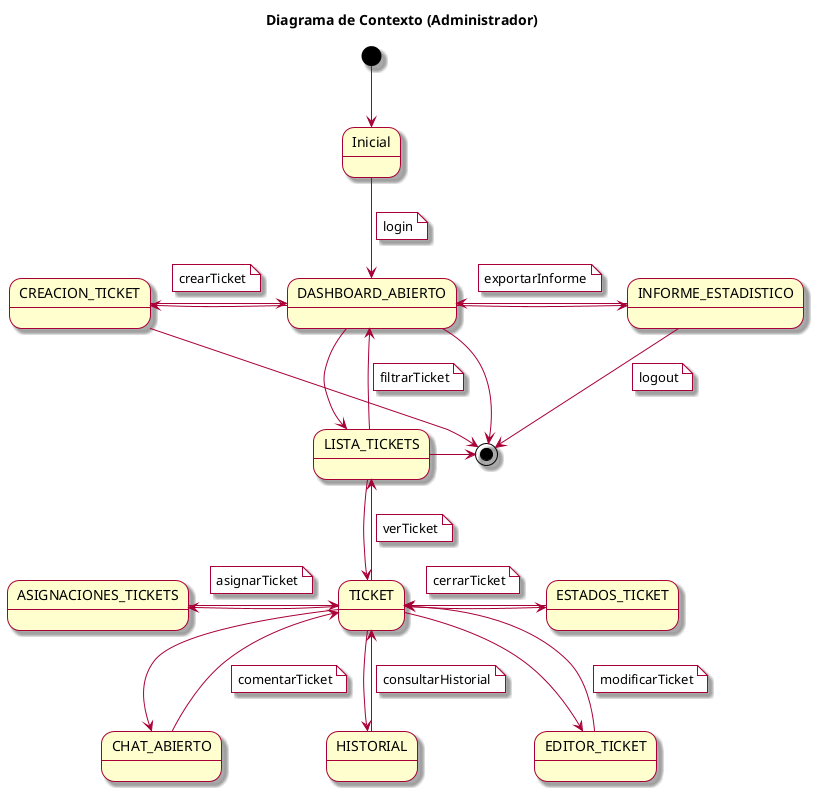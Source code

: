 @startuml Diagrama de Contexto (Administrador)

skin rose
skinparam note{
  BackgroundColor white
}
title Diagrama de Contexto (Administrador)

[*] -->  Inicial

Inicial -d-> DASHBOARD_ABIERTO
note on link: login

DASHBOARD_ABIERTO -l-> CREACION_TICKET
CREACION_TICKET -r-> DASHBOARD_ABIERTO
note on link: crearTicket

DASHBOARD_ABIERTO -d-> LISTA_TICKETS
LISTA_TICKETS -u-> DASHBOARD_ABIERTO 
note on link: filtrarTicket

DASHBOARD_ABIERTO -r-> INFORME_ESTADISTICO
INFORME_ESTADISTICO -l-> DASHBOARD_ABIERTO
note on link: exportarInforme

LISTA_TICKETS -d-> TICKET
TICKET -u-> LISTA_TICKETS
note on link: verTicket

TICKET -l-> ASIGNACIONES_TICKETS
ASIGNACIONES_TICKETS -r-> TICKET
note on link: asignarTicket

TICKET --> CHAT_ABIERTO
CHAT_ABIERTO --> TICKET
note on link: comentarTicket

TICKET -d-> HISTORIAL
HISTORIAL -u-> TICKET
note on link: consultarHistorial

TICKET --> EDITOR_TICKET
EDITOR_TICKET --> TICKET
note on link: modificarTicket

TICKET -r-> ESTADOS_TICKET
ESTADOS_TICKET -l-> TICKET
note on link: cerrarTicket

DASHBOARD_ABIERTO -d-> [*]

CREACION_TICKET --> [*]

LISTA_TICKETS -r-> [*]

INFORME_ESTADISTICO --> [*]
note on link: logout


@enduml